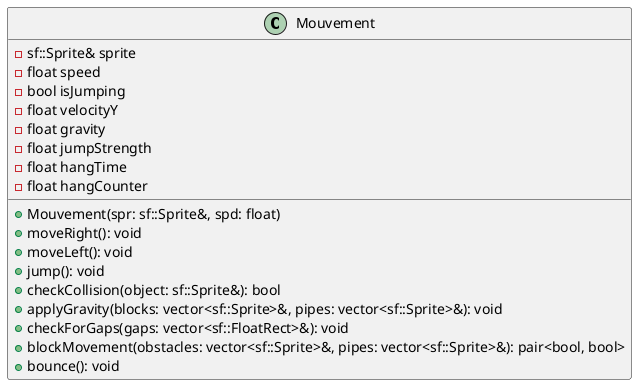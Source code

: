 @startuml Movement Class Diagram

class Mouvement {
  - sf::Sprite& sprite
  - float speed
  - bool isJumping
  - float velocityY
  - float gravity
  - float jumpStrength
  - float hangTime
  - float hangCounter
  
  + Mouvement(spr: sf::Sprite&, spd: float)
  + moveRight(): void
  + moveLeft(): void
  + jump(): void
  + checkCollision(object: sf::Sprite&): bool
  + applyGravity(blocks: vector<sf::Sprite>&, pipes: vector<sf::Sprite>&): void
  + checkForGaps(gaps: vector<sf::FloatRect>&): void
  + blockMovement(obstacles: vector<sf::Sprite>&, pipes: vector<sf::Sprite>&): pair<bool, bool>
  + bounce(): void
}

@enduml
